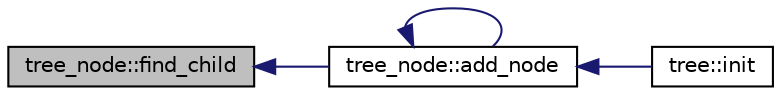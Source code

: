 digraph "tree_node::find_child"
{
  edge [fontname="Helvetica",fontsize="10",labelfontname="Helvetica",labelfontsize="10"];
  node [fontname="Helvetica",fontsize="10",shape=record];
  rankdir="LR";
  Node173 [label="tree_node::find_child",height=0.2,width=0.4,color="black", fillcolor="grey75", style="filled", fontcolor="black"];
  Node173 -> Node174 [dir="back",color="midnightblue",fontsize="10",style="solid",fontname="Helvetica"];
  Node174 [label="tree_node::add_node",height=0.2,width=0.4,color="black", fillcolor="white", style="filled",URL="$df/dbf/classtree__node.html#a2b97ebc5346b1973cabad7461c0e4cb7"];
  Node174 -> Node175 [dir="back",color="midnightblue",fontsize="10",style="solid",fontname="Helvetica"];
  Node175 [label="tree::init",height=0.2,width=0.4,color="black", fillcolor="white", style="filled",URL="$d4/d4d/classtree.html#ab4ab2c30e56a517dd960e5d5af2038ca"];
  Node174 -> Node174 [dir="back",color="midnightblue",fontsize="10",style="solid",fontname="Helvetica"];
}
